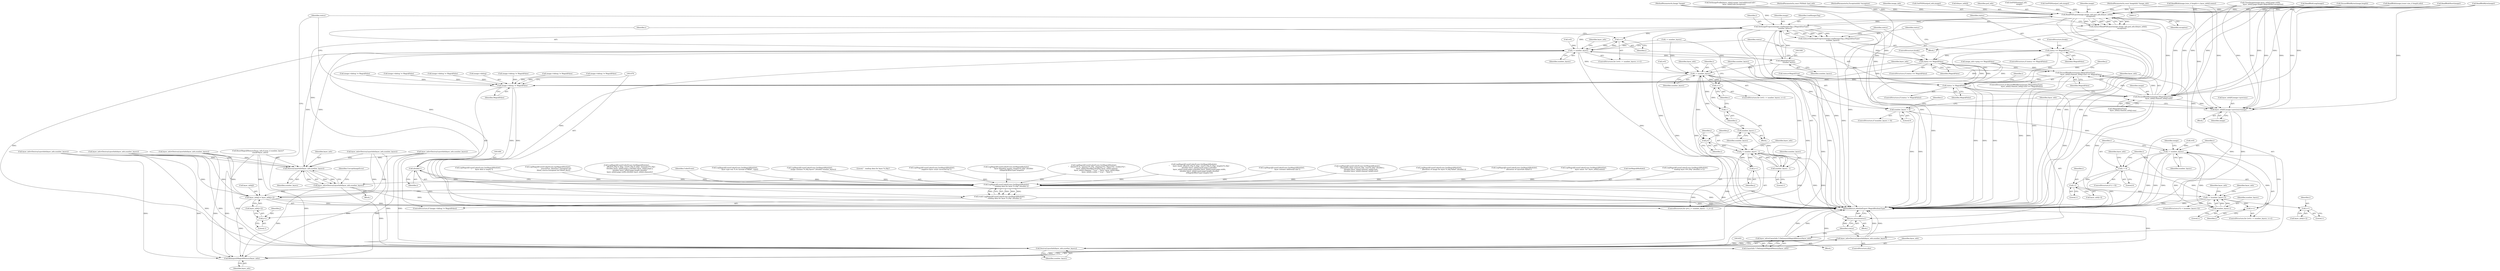 digraph "0_ImageMagick_d4ec73f866a7c42a2e7f301fcd696e5cb7a7d3ab_1@pointer" {
"1000113" [label="(MethodParameterIn,const ImageInfo *image_info)"];
"1001488" [label="(Call,ReadPSDLayer(image,image_info,psd_info,&layer_info[i],\n              exception))"];
"1001486" [label="(Call,status=ReadPSDLayer(image,image_info,psd_info,&layer_info[i],\n              exception))"];
"1001498" [label="(Call,status == MagickFalse)"];
"1001512" [label="(Call,status == MagickFalse)"];
"1001443" [label="(Call,DiscardBlobBytes(image,(MagickSizeType)\n                      layer_info[i].channel_info[j].size) == MagickFalse)"];
"1001472" [label="(Call,image->debug != MagickFalse)"];
"1001517" [label="(Call,status != MagickFalse)"];
"1001664" [label="(Return,return(status);)"];
"1001504" [label="(Call,SetImageProgress(image,LoadImagesTag,i,(MagickSizeType)\n              number_layers))"];
"1001414" [label="(Call,i++)"];
"1001411" [label="(Call,i < number_layers)"];
"1001461" [label="(Call,DestroyLayerInfo(layer_info,number_layers))"];
"1001459" [label="(Call,layer_info=DestroyLayerInfo(layer_info,number_layers))"];
"1001553" [label="(Call,layer_info[j] = layer_info[j+1])"];
"1001656" [label="(Call,RelinquishMagickMemory(layer_info))"];
"1001654" [label="(Call,(LayerInfo *) RelinquishMagickMemory(layer_info))"];
"1001652" [label="(Call,layer_info=(LayerInfo *) RelinquishMagickMemory(layer_info))"];
"1001661" [label="(Call,DestroyLayerInfo(layer_info,number_layers))"];
"1001659" [label="(Call,layer_info=DestroyLayerInfo(layer_info,number_layers))"];
"1001483" [label="(Call,(double) i)"];
"1001479" [label="(Call,LogMagickEvent(CoderEvent,GetMagickModule(),\n                \"  reading data for layer %.20g\",(double) i))"];
"1001477" [label="(Call,(void) LogMagickEvent(CoderEvent,GetMagickModule(),\n                \"  reading data for layer %.20g\",(double) i))"];
"1001508" [label="(Call,(MagickSizeType)\n              number_layers)"];
"1001525" [label="(Call,i < number_layers)"];
"1001528" [label="(Call,i++)"];
"1001543" [label="(Call,j=i)"];
"1001546" [label="(Call,j < number_layers - 1)"];
"1001551" [label="(Call,j++)"];
"1001559" [label="(Call,j+1)"];
"1001548" [label="(Call,number_layers - 1)"];
"1001562" [label="(Call,number_layers--)"];
"1001564" [label="(Call,i--)"];
"1001567" [label="(Call,number_layers > 0)"];
"1001575" [label="(Call,i < number_layers)"];
"1001582" [label="(Call,i > 0)"];
"1001596" [label="(Call,i-1)"];
"1001601" [label="(Call,i < (number_layers-1))"];
"1001578" [label="(Call,i++)"];
"1001617" [label="(Call,i+1)"];
"1001603" [label="(Call,number_layers-1)"];
"1001444" [label="(Call,DiscardBlobBytes(image,(MagickSizeType)\n                      layer_info[i].channel_info[j].size))"];
"1001643" [label="(Call,layer_info[0].image->previous=image)"];
"1001502" [label="(Call,status=SetImageProgress(image,LoadImagesTag,i,(MagickSizeType)\n              number_layers))"];
"1001658" [label="(ControlStructure,else)"];
"1001505" [label="(Identifier,image)"];
"1001552" [label="(Identifier,j)"];
"1001600" [label="(ControlStructure,if (i < (number_layers-1)))"];
"1001519" [label="(Identifier,MagickFalse)"];
"1001525" [label="(Call,i < number_layers)"];
"1001557" [label="(Call,layer_info[j+1])"];
"1001565" [label="(Identifier,i)"];
"1001610" [label="(Identifier,layer_info)"];
"1000116" [label="(MethodParameterIn,ExceptionInfo *exception)"];
"1001463" [label="(Identifier,number_layers)"];
"1001654" [label="(Call,(LayerInfo *) RelinquishMagickMemory(layer_info))"];
"1001543" [label="(Call,j=i)"];
"1001643" [label="(Call,layer_info[0].image->previous=image)"];
"1000303" [label="(Call,LogMagickEvent(CoderEvent,GetMagickModule(),\n              \"  allocation of LayerInfo failed\"))"];
"1001520" [label="(Block,)"];
"1001555" [label="(Identifier,layer_info)"];
"1001152" [label="(Call,LogMagickEvent(CoderEvent,GetMagickModule(),\n                \"      layer name: %s\",layer_info[i].name))"];
"1001597" [label="(Identifier,i)"];
"1001527" [label="(Identifier,number_layers)"];
"1001185" [label="(Call,layer_info=DestroyLayerInfo(layer_info,number_layers))"];
"1001604" [label="(Identifier,number_layers)"];
"1000437" [label="(Call,layer_info=DestroyLayerInfo(layer_info,number_layers))"];
"1001458" [label="(Block,)"];
"1001567" [label="(Call,number_layers > 0)"];
"1001481" [label="(Call,GetMagickModule())"];
"1001579" [label="(Identifier,i)"];
"1001459" [label="(Call,layer_info=DestroyLayerInfo(layer_info,number_layers))"];
"1001500" [label="(Identifier,MagickFalse)"];
"1001636" [label="(Identifier,image)"];
"1001617" [label="(Call,i+1)"];
"1001504" [label="(Call,SetImageProgress(image,LoadImagesTag,i,(MagickSizeType)\n              number_layers))"];
"1001412" [label="(Identifier,i)"];
"1000345" [label="(Call,LogMagickEvent(CoderEvent,GetMagickModule(),\n            \"  reading layer #%.20g\",(double) i+1))"];
"1001443" [label="(Call,DiscardBlobBytes(image,(MagickSizeType)\n                      layer_info[i].channel_info[j].size) == MagickFalse)"];
"1001589" [label="(Identifier,layer_info)"];
"1001274" [label="(Call,LogMagickEvent(CoderEvent,GetMagickModule(),\n                \"      layer data is empty\"))"];
"1001602" [label="(Identifier,i)"];
"1001665" [label="(Identifier,status)"];
"1001516" [label="(ControlStructure,if (status != MagickFalse))"];
"1001511" [label="(ControlStructure,if (status == MagickFalse))"];
"1001440" [label="(Identifier,j)"];
"1001582" [label="(Call,i > 0)"];
"1001618" [label="(Identifier,i)"];
"1001541" [label="(Block,)"];
"1001523" [label="(Identifier,i)"];
"1001584" [label="(Literal,0)"];
"1001483" [label="(Call,(double) i)"];
"1001581" [label="(ControlStructure,if (i > 0))"];
"1001498" [label="(Call,status == MagickFalse)"];
"1001415" [label="(Identifier,i)"];
"1001471" [label="(ControlStructure,if (image->debug != MagickFalse))"];
"1001095" [label="(Call,LogMagickEvent(CoderEvent,GetMagickModule(),\n                      \"        source(%x), dest(%x)\",(unsigned int)\n                      blend_source,(unsigned int) blend_dest))"];
"1001559" [label="(Call,j+1)"];
"1001342" [label="(Call,image->debug != MagickFalse)"];
"1001180" [label="(Call,DiscardBlobBytes(image,length))"];
"1001615" [label="(Call,layer_info[i+1])"];
"1001662" [label="(Identifier,layer_info)"];
"1001625" [label="(Identifier,layer_info)"];
"1001563" [label="(Identifier,number_layers)"];
"1001542" [label="(ControlStructure,for (j=i; j < number_layers - 1; j++))"];
"1001535" [label="(Identifier,layer_info)"];
"1001407" [label="(ControlStructure,for (i=0; i < number_layers; i++))"];
"1001124" [label="(Call,ReadBlob(image,(size_t) length++,layer_info[i].name))"];
"1001506" [label="(Identifier,LoadImagesTag)"];
"1001657" [label="(Identifier,layer_info)"];
"1001653" [label="(Identifier,layer_info)"];
"1001561" [label="(Literal,1)"];
"1001546" [label="(Call,j < number_layers - 1)"];
"1001462" [label="(Identifier,layer_info)"];
"1001551" [label="(Call,j++)"];
"1001521" [label="(ControlStructure,for (i=0; i < number_layers; i++))"];
"1001566" [label="(ControlStructure,if (number_layers > 0))"];
"1001486" [label="(Call,status=ReadPSDLayer(image,image_info,psd_info,&layer_info[i],\n              exception))"];
"1001512" [label="(Call,status == MagickFalse)"];
"1001605" [label="(Literal,1)"];
"1001472" [label="(Call,image->debug != MagickFalse)"];
"1001515" [label="(ControlStructure,break;)"];
"1001457" [label="(Identifier,MagickFalse)"];
"1001583" [label="(Identifier,i)"];
"1001507" [label="(Identifier,i)"];
"1001229" [label="(Call,ReadBlob(image,(const size_t) length,info))"];
"1001562" [label="(Call,number_layers--)"];
"1001578" [label="(Call,i++)"];
"1000456" [label="(Call,LogMagickEvent(CoderEvent,GetMagickModule(),\n            \"    offset(%.20g,%.20g), size(%.20g,%.20g), channels=%.20g\",\n            (double) layer_info[i].page.x,(double) layer_info[i].page.y,\n            (double) layer_info[i].page.height,(double)\n            layer_info[i].page.width,(double) layer_info[i].channels))"];
"1001408" [label="(Call,i=0)"];
"1001596" [label="(Call,i-1)"];
"1001479" [label="(Call,LogMagickEvent(CoderEvent,GetMagickModule(),\n                \"  reading data for layer %.20g\",(double) i))"];
"1001480" [label="(Identifier,CoderEvent)"];
"1000617" [label="(Call,LogMagickEvent(CoderEvent,GetMagickModule(),\n                \"  layer type was %.4s instead of 8BIM\", type))"];
"1001528" [label="(Call,i++)"];
"1001487" [label="(Identifier,status)"];
"1000260" [label="(Call,LogMagickEvent(CoderEvent,GetMagickModule(),\n          \"  image contains %.20g layers\",(double) number_layers))"];
"1001482" [label="(Literal,\"  reading data for layer %.20g\")"];
"1001307" [label="(Call,CloneImage(image,layer_info[i].page.width,\n          layer_info[i].page.height,MagickFalse,exception))"];
"1001660" [label="(Identifier,layer_info)"];
"1001477" [label="(Call,(void) LogMagickEvent(CoderEvent,GetMagickModule(),\n                \"  reading data for layer %.20g\",(double) i))"];
"1001529" [label="(Identifier,i)"];
"1001401" [label="(Call,image_info->ping == MagickFalse)"];
"1001652" [label="(Call,layer_info=(LayerInfo *) RelinquishMagickMemory(layer_info))"];
"1001598" [label="(Literal,1)"];
"1001549" [label="(Identifier,number_layers)"];
"1001460" [label="(Identifier,layer_info)"];
"1000237" [label="(Call,LogMagickEvent(CoderEvent,GetMagickModule(),\n              \"  negative layer count corrected for\"))"];
"1001544" [label="(Identifier,j)"];
"1000117" [label="(Block,)"];
"1001488" [label="(Call,ReadPSDLayer(image,image_info,psd_info,&layer_info[i],\n              exception))"];
"1001442" [label="(ControlStructure,if (DiscardBlobBytes(image,(MagickSizeType)\n                      layer_info[i].channel_info[j].size) == MagickFalse))"];
"1001490" [label="(Identifier,image_info)"];
"1001239" [label="(Call,i < number_layers)"];
"1001554" [label="(Call,layer_info[j])"];
"1000128" [label="(Call,GetPSDSize(psd_info,image))"];
"1001664" [label="(Return,return(status);)"];
"1001055" [label="(Call,LogMagickEvent(CoderEvent,GetMagickModule(),\n                    \"      layer blending ranges: length=%.20g\",(double)\n                    ((MagickOffsetType) length)))"];
"1001492" [label="(Call,&layer_info[i])"];
"1000201" [label="(Call,status=MagickTrue)"];
"1001491" [label="(Identifier,psd_info)"];
"1000315" [label="(Call,ResetMagickMemory(layer_info,0,(size_t) number_layers*\n        sizeof(*layer_info)))"];
"1000708" [label="(Call,LogMagickEvent(CoderEvent,GetMagickModule(),\n            \"   blend=%.4s, opacity=%.20g, clipping=%s, flags=%d, visible=%s\",\n            layer_info[i].blendkey,(double) layer_info[i].opacity,\n            layer_info[i].clipping ? \"true\" : \"false\",layer_info[i].flags,\n            layer_info[i].visible ? \"true\" : \"false\"))"];
"1001573" [label="(Identifier,i)"];
"1000622" [label="(Call,layer_info=DestroyLayerInfo(layer_info,number_layers))"];
"1001510" [label="(Identifier,number_layers)"];
"1001526" [label="(Identifier,i)"];
"1001503" [label="(Identifier,status)"];
"1001663" [label="(Identifier,number_layers)"];
"1001575" [label="(Call,i < number_layers)"];
"1001666" [label="(MethodReturn,ModuleExport MagickBooleanType)"];
"1000296" [label="(Call,image->debug != MagickFalse)"];
"1001571" [label="(ControlStructure,for (i=0; i < number_layers; i++))"];
"1001445" [label="(Identifier,image)"];
"1001550" [label="(Literal,1)"];
"1000545" [label="(Call,GetPSDSize(psd_info,\n            image))"];
"1001547" [label="(Identifier,j)"];
"1001659" [label="(Call,layer_info=DestroyLayerInfo(layer_info,number_layers))"];
"1000956" [label="(Call,LogMagickEvent(CoderEvent,GetMagickModule(),\n                    \"      layer mask: offset(%.20g,%.20g), size(%.20g,%.20g), length=%.20g\",\n                    (double) layer_info[i].mask.page.x,(double) \n                    layer_info[i].mask.page.y,(double) layer_info[i].mask.page.width,\n                    (double) layer_info[i].mask.page.height,(double)\n                    ((MagickOffsetType) length)-18))"];
"1001497" [label="(ControlStructure,if (status == MagickFalse))"];
"1000195" [label="(Call,GetPSDSize(psd_info,image))"];
"1001444" [label="(Call,DiscardBlobBytes(image,(MagickSizeType)\n                      layer_info[i].channel_info[j].size))"];
"1001461" [label="(Call,DestroyLayerInfo(layer_info,number_layers))"];
"1001569" [label="(Literal,0)"];
"1000112" [label="(MethodParameterIn,Image *image)"];
"1001485" [label="(Identifier,i)"];
"1001576" [label="(Identifier,i)"];
"1001489" [label="(Identifier,image)"];
"1000218" [label="(Call,ReadBlobShort(image))"];
"1001413" [label="(Identifier,number_layers)"];
"1001594" [label="(Call,layer_info[i-1])"];
"1001111" [label="(Call,ReadBlobByte(image))"];
"1001513" [label="(Identifier,status)"];
"1000253" [label="(Call,image->debug != MagickFalse)"];
"1001336" [label="(Call,layer_info=DestroyLayerInfo(layer_info,number_layers))"];
"1001548" [label="(Call,number_layers - 1)"];
"1001517" [label="(Call,status != MagickFalse)"];
"1001518" [label="(Identifier,status)"];
"1001496" [label="(Identifier,exception)"];
"1001375" [label="(Call,SetImageProfile(layer_info[i].image,\"psd:additional-info\",\n              layer_info[i].info,exception))"];
"1001473" [label="(Call,image->debug)"];
"1001603" [label="(Call,number_layers-1)"];
"1001651" [label="(Identifier,image)"];
"1001570" [label="(Block,)"];
"1000768" [label="(Call,LogMagickEvent(CoderEvent,GetMagickModule(),\n                \"    layer contains additional info\"))"];
"1001619" [label="(Literal,1)"];
"1000751" [label="(Call,ReadBlobLong(image))"];
"1001414" [label="(Call,i++)"];
"1000701" [label="(Call,image->debug != MagickFalse)"];
"1000556" [label="(Call,LogMagickEvent(CoderEvent,GetMagickModule(),\n              \"    channel[%.20g]: type=%.20g, size=%.20g\",(double) j,\n              (double) layer_info[i].channel_info[j].type,\n              (double) layer_info[i].channel_info[j].size))"];
"1001601" [label="(Call,i < (number_layers-1))"];
"1001411" [label="(Call,i < number_layers)"];
"1001560" [label="(Identifier,j)"];
"1001446" [label="(Call,(MagickSizeType)\n                      layer_info[i].channel_info[j].size)"];
"1001421" [label="(Identifier,layer_info)"];
"1001465" [label="(Identifier,CorruptImageError)"];
"1001499" [label="(Identifier,status)"];
"1001508" [label="(Call,(MagickSizeType)\n              number_layers)"];
"1000113" [label="(MethodParameterIn,const ImageInfo *image_info)"];
"1001545" [label="(Identifier,i)"];
"1000114" [label="(MethodParameterIn,const PSDInfo *psd_info)"];
"1001564" [label="(Call,i--)"];
"1001267" [label="(Call,image->debug != MagickFalse)"];
"1001416" [label="(Block,)"];
"1001644" [label="(Call,layer_info[0].image->previous)"];
"1001522" [label="(Call,i=0)"];
"1001656" [label="(Call,RelinquishMagickMemory(layer_info))"];
"1001572" [label="(Call,i=0)"];
"1001501" [label="(ControlStructure,break;)"];
"1001553" [label="(Call,layer_info[j] = layer_info[j+1])"];
"1001568" [label="(Identifier,number_layers)"];
"1001145" [label="(Call,image->debug != MagickFalse)"];
"1001577" [label="(Identifier,number_layers)"];
"1001502" [label="(Call,status=SetImageProgress(image,LoadImagesTag,i,(MagickSizeType)\n              number_layers))"];
"1001661" [label="(Call,DestroyLayerInfo(layer_info,number_layers))"];
"1001514" [label="(Identifier,MagickFalse)"];
"1001349" [label="(Call,LogMagickEvent(CoderEvent,GetMagickModule(),\n                \"  allocation of image for layer %.20g failed\",(double) i))"];
"1001022" [label="(Call,layer_info=DestroyLayerInfo(layer_info,number_layers))"];
"1001476" [label="(Identifier,MagickFalse)"];
"1000113" -> "1000111"  [label="AST: "];
"1000113" -> "1001666"  [label="DDG: "];
"1000113" -> "1001488"  [label="DDG: "];
"1001488" -> "1001486"  [label="AST: "];
"1001488" -> "1001496"  [label="CFG: "];
"1001489" -> "1001488"  [label="AST: "];
"1001490" -> "1001488"  [label="AST: "];
"1001491" -> "1001488"  [label="AST: "];
"1001492" -> "1001488"  [label="AST: "];
"1001496" -> "1001488"  [label="AST: "];
"1001486" -> "1001488"  [label="CFG: "];
"1001488" -> "1001666"  [label="DDG: "];
"1001488" -> "1001666"  [label="DDG: "];
"1001488" -> "1001666"  [label="DDG: "];
"1001488" -> "1001666"  [label="DDG: "];
"1001488" -> "1001666"  [label="DDG: "];
"1001488" -> "1001486"  [label="DDG: "];
"1001488" -> "1001486"  [label="DDG: "];
"1001488" -> "1001486"  [label="DDG: "];
"1001488" -> "1001486"  [label="DDG: "];
"1001488" -> "1001486"  [label="DDG: "];
"1000218" -> "1001488"  [label="DDG: "];
"1001229" -> "1001488"  [label="DDG: "];
"1001444" -> "1001488"  [label="DDG: "];
"1001124" -> "1001488"  [label="DDG: "];
"1001111" -> "1001488"  [label="DDG: "];
"1001307" -> "1001488"  [label="DDG: "];
"1001307" -> "1001488"  [label="DDG: "];
"1001180" -> "1001488"  [label="DDG: "];
"1001504" -> "1001488"  [label="DDG: "];
"1000751" -> "1001488"  [label="DDG: "];
"1000112" -> "1001488"  [label="DDG: "];
"1000545" -> "1001488"  [label="DDG: "];
"1000128" -> "1001488"  [label="DDG: "];
"1000195" -> "1001488"  [label="DDG: "];
"1000114" -> "1001488"  [label="DDG: "];
"1001375" -> "1001488"  [label="DDG: "];
"1000116" -> "1001488"  [label="DDG: "];
"1001488" -> "1001504"  [label="DDG: "];
"1001488" -> "1001643"  [label="DDG: "];
"1001486" -> "1001416"  [label="AST: "];
"1001487" -> "1001486"  [label="AST: "];
"1001499" -> "1001486"  [label="CFG: "];
"1001486" -> "1001666"  [label="DDG: "];
"1001486" -> "1001498"  [label="DDG: "];
"1001498" -> "1001497"  [label="AST: "];
"1001498" -> "1001500"  [label="CFG: "];
"1001499" -> "1001498"  [label="AST: "];
"1001500" -> "1001498"  [label="AST: "];
"1001501" -> "1001498"  [label="CFG: "];
"1001503" -> "1001498"  [label="CFG: "];
"1001498" -> "1001666"  [label="DDG: "];
"1001472" -> "1001498"  [label="DDG: "];
"1001498" -> "1001512"  [label="DDG: "];
"1001498" -> "1001517"  [label="DDG: "];
"1001498" -> "1001517"  [label="DDG: "];
"1001512" -> "1001511"  [label="AST: "];
"1001512" -> "1001514"  [label="CFG: "];
"1001513" -> "1001512"  [label="AST: "];
"1001514" -> "1001512"  [label="AST: "];
"1001515" -> "1001512"  [label="CFG: "];
"1001415" -> "1001512"  [label="CFG: "];
"1001512" -> "1001666"  [label="DDG: "];
"1001512" -> "1001443"  [label="DDG: "];
"1001512" -> "1001472"  [label="DDG: "];
"1001502" -> "1001512"  [label="DDG: "];
"1001512" -> "1001517"  [label="DDG: "];
"1001512" -> "1001517"  [label="DDG: "];
"1001443" -> "1001442"  [label="AST: "];
"1001443" -> "1001457"  [label="CFG: "];
"1001444" -> "1001443"  [label="AST: "];
"1001457" -> "1001443"  [label="AST: "];
"1001460" -> "1001443"  [label="CFG: "];
"1001440" -> "1001443"  [label="CFG: "];
"1001443" -> "1001666"  [label="DDG: "];
"1001443" -> "1001666"  [label="DDG: "];
"1001444" -> "1001443"  [label="DDG: "];
"1001444" -> "1001443"  [label="DDG: "];
"1001401" -> "1001443"  [label="DDG: "];
"1001443" -> "1001472"  [label="DDG: "];
"1001443" -> "1001517"  [label="DDG: "];
"1001472" -> "1001471"  [label="AST: "];
"1001472" -> "1001476"  [label="CFG: "];
"1001473" -> "1001472"  [label="AST: "];
"1001476" -> "1001472"  [label="AST: "];
"1001478" -> "1001472"  [label="CFG: "];
"1001487" -> "1001472"  [label="CFG: "];
"1001472" -> "1001666"  [label="DDG: "];
"1001472" -> "1001666"  [label="DDG: "];
"1001267" -> "1001472"  [label="DDG: "];
"1001145" -> "1001472"  [label="DDG: "];
"1000253" -> "1001472"  [label="DDG: "];
"1001342" -> "1001472"  [label="DDG: "];
"1000701" -> "1001472"  [label="DDG: "];
"1000296" -> "1001472"  [label="DDG: "];
"1001401" -> "1001472"  [label="DDG: "];
"1001517" -> "1001516"  [label="AST: "];
"1001517" -> "1001519"  [label="CFG: "];
"1001518" -> "1001517"  [label="AST: "];
"1001519" -> "1001517"  [label="AST: "];
"1001523" -> "1001517"  [label="CFG: "];
"1001660" -> "1001517"  [label="CFG: "];
"1001517" -> "1001666"  [label="DDG: "];
"1001517" -> "1001666"  [label="DDG: "];
"1001517" -> "1001666"  [label="DDG: "];
"1000201" -> "1001517"  [label="DDG: "];
"1001401" -> "1001517"  [label="DDG: "];
"1001517" -> "1001664"  [label="DDG: "];
"1001664" -> "1000117"  [label="AST: "];
"1001664" -> "1001665"  [label="CFG: "];
"1001665" -> "1001664"  [label="AST: "];
"1001666" -> "1001664"  [label="CFG: "];
"1001664" -> "1001666"  [label="DDG: "];
"1001665" -> "1001664"  [label="DDG: "];
"1000201" -> "1001664"  [label="DDG: "];
"1001504" -> "1001502"  [label="AST: "];
"1001504" -> "1001508"  [label="CFG: "];
"1001505" -> "1001504"  [label="AST: "];
"1001506" -> "1001504"  [label="AST: "];
"1001507" -> "1001504"  [label="AST: "];
"1001508" -> "1001504"  [label="AST: "];
"1001502" -> "1001504"  [label="CFG: "];
"1001504" -> "1001666"  [label="DDG: "];
"1001504" -> "1001666"  [label="DDG: "];
"1001504" -> "1001666"  [label="DDG: "];
"1001504" -> "1001666"  [label="DDG: "];
"1001504" -> "1001414"  [label="DDG: "];
"1001504" -> "1001444"  [label="DDG: "];
"1001504" -> "1001502"  [label="DDG: "];
"1001504" -> "1001502"  [label="DDG: "];
"1001504" -> "1001502"  [label="DDG: "];
"1001504" -> "1001502"  [label="DDG: "];
"1000112" -> "1001504"  [label="DDG: "];
"1001411" -> "1001504"  [label="DDG: "];
"1001483" -> "1001504"  [label="DDG: "];
"1001508" -> "1001504"  [label="DDG: "];
"1001504" -> "1001643"  [label="DDG: "];
"1001414" -> "1001407"  [label="AST: "];
"1001414" -> "1001415"  [label="CFG: "];
"1001415" -> "1001414"  [label="AST: "];
"1001412" -> "1001414"  [label="CFG: "];
"1001414" -> "1001411"  [label="DDG: "];
"1001411" -> "1001414"  [label="DDG: "];
"1001411" -> "1001407"  [label="AST: "];
"1001411" -> "1001413"  [label="CFG: "];
"1001412" -> "1001411"  [label="AST: "];
"1001413" -> "1001411"  [label="AST: "];
"1001421" -> "1001411"  [label="CFG: "];
"1001518" -> "1001411"  [label="CFG: "];
"1001411" -> "1001666"  [label="DDG: "];
"1001411" -> "1001666"  [label="DDG: "];
"1001408" -> "1001411"  [label="DDG: "];
"1001461" -> "1001411"  [label="DDG: "];
"1001508" -> "1001411"  [label="DDG: "];
"1001239" -> "1001411"  [label="DDG: "];
"1001411" -> "1001461"  [label="DDG: "];
"1001411" -> "1001483"  [label="DDG: "];
"1001411" -> "1001508"  [label="DDG: "];
"1001411" -> "1001525"  [label="DDG: "];
"1001411" -> "1001661"  [label="DDG: "];
"1001461" -> "1001459"  [label="AST: "];
"1001461" -> "1001463"  [label="CFG: "];
"1001462" -> "1001461"  [label="AST: "];
"1001463" -> "1001461"  [label="AST: "];
"1001459" -> "1001461"  [label="CFG: "];
"1001461" -> "1001459"  [label="DDG: "];
"1001461" -> "1001459"  [label="DDG: "];
"1001185" -> "1001461"  [label="DDG: "];
"1001336" -> "1001461"  [label="DDG: "];
"1000315" -> "1001461"  [label="DDG: "];
"1000437" -> "1001461"  [label="DDG: "];
"1001022" -> "1001461"  [label="DDG: "];
"1001459" -> "1001461"  [label="DDG: "];
"1000622" -> "1001461"  [label="DDG: "];
"1001459" -> "1001458"  [label="AST: "];
"1001460" -> "1001459"  [label="AST: "];
"1001465" -> "1001459"  [label="CFG: "];
"1001459" -> "1001666"  [label="DDG: "];
"1001459" -> "1001553"  [label="DDG: "];
"1001459" -> "1001656"  [label="DDG: "];
"1001459" -> "1001661"  [label="DDG: "];
"1001553" -> "1001542"  [label="AST: "];
"1001553" -> "1001557"  [label="CFG: "];
"1001554" -> "1001553"  [label="AST: "];
"1001557" -> "1001553"  [label="AST: "];
"1001552" -> "1001553"  [label="CFG: "];
"1001553" -> "1001666"  [label="DDG: "];
"1001553" -> "1001666"  [label="DDG: "];
"1001185" -> "1001553"  [label="DDG: "];
"1001336" -> "1001553"  [label="DDG: "];
"1000315" -> "1001553"  [label="DDG: "];
"1000437" -> "1001553"  [label="DDG: "];
"1001022" -> "1001553"  [label="DDG: "];
"1000622" -> "1001553"  [label="DDG: "];
"1001553" -> "1001656"  [label="DDG: "];
"1001656" -> "1001654"  [label="AST: "];
"1001656" -> "1001657"  [label="CFG: "];
"1001657" -> "1001656"  [label="AST: "];
"1001654" -> "1001656"  [label="CFG: "];
"1001656" -> "1001654"  [label="DDG: "];
"1001185" -> "1001656"  [label="DDG: "];
"1001336" -> "1001656"  [label="DDG: "];
"1000315" -> "1001656"  [label="DDG: "];
"1000437" -> "1001656"  [label="DDG: "];
"1001022" -> "1001656"  [label="DDG: "];
"1000622" -> "1001656"  [label="DDG: "];
"1001654" -> "1001652"  [label="AST: "];
"1001655" -> "1001654"  [label="AST: "];
"1001652" -> "1001654"  [label="CFG: "];
"1001654" -> "1001666"  [label="DDG: "];
"1001654" -> "1001652"  [label="DDG: "];
"1001652" -> "1001520"  [label="AST: "];
"1001653" -> "1001652"  [label="AST: "];
"1001665" -> "1001652"  [label="CFG: "];
"1001652" -> "1001666"  [label="DDG: "];
"1001652" -> "1001666"  [label="DDG: "];
"1001661" -> "1001659"  [label="AST: "];
"1001661" -> "1001663"  [label="CFG: "];
"1001662" -> "1001661"  [label="AST: "];
"1001663" -> "1001661"  [label="AST: "];
"1001659" -> "1001661"  [label="CFG: "];
"1001661" -> "1001666"  [label="DDG: "];
"1001661" -> "1001659"  [label="DDG: "];
"1001661" -> "1001659"  [label="DDG: "];
"1001185" -> "1001661"  [label="DDG: "];
"1001336" -> "1001661"  [label="DDG: "];
"1000315" -> "1001661"  [label="DDG: "];
"1000437" -> "1001661"  [label="DDG: "];
"1001022" -> "1001661"  [label="DDG: "];
"1000622" -> "1001661"  [label="DDG: "];
"1001508" -> "1001661"  [label="DDG: "];
"1001239" -> "1001661"  [label="DDG: "];
"1001659" -> "1001658"  [label="AST: "];
"1001660" -> "1001659"  [label="AST: "];
"1001665" -> "1001659"  [label="CFG: "];
"1001659" -> "1001666"  [label="DDG: "];
"1001659" -> "1001666"  [label="DDG: "];
"1001483" -> "1001479"  [label="AST: "];
"1001483" -> "1001485"  [label="CFG: "];
"1001484" -> "1001483"  [label="AST: "];
"1001485" -> "1001483"  [label="AST: "];
"1001479" -> "1001483"  [label="CFG: "];
"1001483" -> "1001666"  [label="DDG: "];
"1001483" -> "1001479"  [label="DDG: "];
"1001479" -> "1001477"  [label="AST: "];
"1001480" -> "1001479"  [label="AST: "];
"1001481" -> "1001479"  [label="AST: "];
"1001482" -> "1001479"  [label="AST: "];
"1001477" -> "1001479"  [label="CFG: "];
"1001479" -> "1001666"  [label="DDG: "];
"1001479" -> "1001666"  [label="DDG: "];
"1001479" -> "1001666"  [label="DDG: "];
"1001479" -> "1001477"  [label="DDG: "];
"1001479" -> "1001477"  [label="DDG: "];
"1001479" -> "1001477"  [label="DDG: "];
"1001479" -> "1001477"  [label="DDG: "];
"1001274" -> "1001479"  [label="DDG: "];
"1000708" -> "1001479"  [label="DDG: "];
"1000456" -> "1001479"  [label="DDG: "];
"1001055" -> "1001479"  [label="DDG: "];
"1000237" -> "1001479"  [label="DDG: "];
"1000956" -> "1001479"  [label="DDG: "];
"1001152" -> "1001479"  [label="DDG: "];
"1001095" -> "1001479"  [label="DDG: "];
"1000617" -> "1001479"  [label="DDG: "];
"1000303" -> "1001479"  [label="DDG: "];
"1001349" -> "1001479"  [label="DDG: "];
"1000556" -> "1001479"  [label="DDG: "];
"1000768" -> "1001479"  [label="DDG: "];
"1000260" -> "1001479"  [label="DDG: "];
"1000345" -> "1001479"  [label="DDG: "];
"1001477" -> "1001471"  [label="AST: "];
"1001478" -> "1001477"  [label="AST: "];
"1001487" -> "1001477"  [label="CFG: "];
"1001477" -> "1001666"  [label="DDG: "];
"1001477" -> "1001666"  [label="DDG: "];
"1001508" -> "1001510"  [label="CFG: "];
"1001509" -> "1001508"  [label="AST: "];
"1001510" -> "1001508"  [label="AST: "];
"1001508" -> "1001525"  [label="DDG: "];
"1001525" -> "1001521"  [label="AST: "];
"1001525" -> "1001527"  [label="CFG: "];
"1001526" -> "1001525"  [label="AST: "];
"1001527" -> "1001525"  [label="AST: "];
"1001535" -> "1001525"  [label="CFG: "];
"1001568" -> "1001525"  [label="CFG: "];
"1001525" -> "1001666"  [label="DDG: "];
"1001525" -> "1001666"  [label="DDG: "];
"1001528" -> "1001525"  [label="DDG: "];
"1001522" -> "1001525"  [label="DDG: "];
"1001562" -> "1001525"  [label="DDG: "];
"1001239" -> "1001525"  [label="DDG: "];
"1001525" -> "1001528"  [label="DDG: "];
"1001525" -> "1001543"  [label="DDG: "];
"1001525" -> "1001548"  [label="DDG: "];
"1001525" -> "1001564"  [label="DDG: "];
"1001525" -> "1001567"  [label="DDG: "];
"1001528" -> "1001521"  [label="AST: "];
"1001528" -> "1001529"  [label="CFG: "];
"1001529" -> "1001528"  [label="AST: "];
"1001526" -> "1001528"  [label="CFG: "];
"1001564" -> "1001528"  [label="DDG: "];
"1001543" -> "1001542"  [label="AST: "];
"1001543" -> "1001545"  [label="CFG: "];
"1001544" -> "1001543"  [label="AST: "];
"1001545" -> "1001543"  [label="AST: "];
"1001547" -> "1001543"  [label="CFG: "];
"1001543" -> "1001546"  [label="DDG: "];
"1001546" -> "1001542"  [label="AST: "];
"1001546" -> "1001548"  [label="CFG: "];
"1001547" -> "1001546"  [label="AST: "];
"1001548" -> "1001546"  [label="AST: "];
"1001555" -> "1001546"  [label="CFG: "];
"1001563" -> "1001546"  [label="CFG: "];
"1001546" -> "1001666"  [label="DDG: "];
"1001546" -> "1001666"  [label="DDG: "];
"1001546" -> "1001666"  [label="DDG: "];
"1001551" -> "1001546"  [label="DDG: "];
"1001548" -> "1001546"  [label="DDG: "];
"1001548" -> "1001546"  [label="DDG: "];
"1001546" -> "1001551"  [label="DDG: "];
"1001546" -> "1001559"  [label="DDG: "];
"1001551" -> "1001542"  [label="AST: "];
"1001551" -> "1001552"  [label="CFG: "];
"1001552" -> "1001551"  [label="AST: "];
"1001547" -> "1001551"  [label="CFG: "];
"1001559" -> "1001557"  [label="AST: "];
"1001559" -> "1001561"  [label="CFG: "];
"1001560" -> "1001559"  [label="AST: "];
"1001561" -> "1001559"  [label="AST: "];
"1001557" -> "1001559"  [label="CFG: "];
"1001548" -> "1001550"  [label="CFG: "];
"1001549" -> "1001548"  [label="AST: "];
"1001550" -> "1001548"  [label="AST: "];
"1001548" -> "1001562"  [label="DDG: "];
"1001562" -> "1001541"  [label="AST: "];
"1001562" -> "1001563"  [label="CFG: "];
"1001563" -> "1001562"  [label="AST: "];
"1001565" -> "1001562"  [label="CFG: "];
"1001564" -> "1001541"  [label="AST: "];
"1001564" -> "1001565"  [label="CFG: "];
"1001565" -> "1001564"  [label="AST: "];
"1001529" -> "1001564"  [label="CFG: "];
"1001567" -> "1001566"  [label="AST: "];
"1001567" -> "1001569"  [label="CFG: "];
"1001568" -> "1001567"  [label="AST: "];
"1001569" -> "1001567"  [label="AST: "];
"1001573" -> "1001567"  [label="CFG: "];
"1001653" -> "1001567"  [label="CFG: "];
"1001567" -> "1001666"  [label="DDG: "];
"1001567" -> "1001666"  [label="DDG: "];
"1001567" -> "1001575"  [label="DDG: "];
"1001575" -> "1001571"  [label="AST: "];
"1001575" -> "1001577"  [label="CFG: "];
"1001576" -> "1001575"  [label="AST: "];
"1001577" -> "1001575"  [label="AST: "];
"1001583" -> "1001575"  [label="CFG: "];
"1001636" -> "1001575"  [label="CFG: "];
"1001575" -> "1001666"  [label="DDG: "];
"1001575" -> "1001666"  [label="DDG: "];
"1001575" -> "1001666"  [label="DDG: "];
"1001572" -> "1001575"  [label="DDG: "];
"1001578" -> "1001575"  [label="DDG: "];
"1001603" -> "1001575"  [label="DDG: "];
"1001575" -> "1001582"  [label="DDG: "];
"1001575" -> "1001603"  [label="DDG: "];
"1001582" -> "1001581"  [label="AST: "];
"1001582" -> "1001584"  [label="CFG: "];
"1001583" -> "1001582"  [label="AST: "];
"1001584" -> "1001582"  [label="AST: "];
"1001589" -> "1001582"  [label="CFG: "];
"1001602" -> "1001582"  [label="CFG: "];
"1001582" -> "1001666"  [label="DDG: "];
"1001582" -> "1001596"  [label="DDG: "];
"1001582" -> "1001601"  [label="DDG: "];
"1001596" -> "1001594"  [label="AST: "];
"1001596" -> "1001598"  [label="CFG: "];
"1001597" -> "1001596"  [label="AST: "];
"1001598" -> "1001596"  [label="AST: "];
"1001594" -> "1001596"  [label="CFG: "];
"1001596" -> "1001601"  [label="DDG: "];
"1001601" -> "1001600"  [label="AST: "];
"1001601" -> "1001603"  [label="CFG: "];
"1001602" -> "1001601"  [label="AST: "];
"1001603" -> "1001601"  [label="AST: "];
"1001610" -> "1001601"  [label="CFG: "];
"1001625" -> "1001601"  [label="CFG: "];
"1001601" -> "1001666"  [label="DDG: "];
"1001601" -> "1001666"  [label="DDG: "];
"1001601" -> "1001578"  [label="DDG: "];
"1001603" -> "1001601"  [label="DDG: "];
"1001603" -> "1001601"  [label="DDG: "];
"1001601" -> "1001617"  [label="DDG: "];
"1001578" -> "1001571"  [label="AST: "];
"1001578" -> "1001579"  [label="CFG: "];
"1001579" -> "1001578"  [label="AST: "];
"1001576" -> "1001578"  [label="CFG: "];
"1001617" -> "1001615"  [label="AST: "];
"1001617" -> "1001619"  [label="CFG: "];
"1001618" -> "1001617"  [label="AST: "];
"1001619" -> "1001617"  [label="AST: "];
"1001615" -> "1001617"  [label="CFG: "];
"1001603" -> "1001605"  [label="CFG: "];
"1001604" -> "1001603"  [label="AST: "];
"1001605" -> "1001603"  [label="AST: "];
"1001444" -> "1001446"  [label="CFG: "];
"1001445" -> "1001444"  [label="AST: "];
"1001446" -> "1001444"  [label="AST: "];
"1001457" -> "1001444"  [label="CFG: "];
"1001444" -> "1001666"  [label="DDG: "];
"1001444" -> "1001666"  [label="DDG: "];
"1000218" -> "1001444"  [label="DDG: "];
"1001229" -> "1001444"  [label="DDG: "];
"1001124" -> "1001444"  [label="DDG: "];
"1001111" -> "1001444"  [label="DDG: "];
"1001307" -> "1001444"  [label="DDG: "];
"1001180" -> "1001444"  [label="DDG: "];
"1000751" -> "1001444"  [label="DDG: "];
"1000112" -> "1001444"  [label="DDG: "];
"1001446" -> "1001444"  [label="DDG: "];
"1001444" -> "1001643"  [label="DDG: "];
"1001643" -> "1001570"  [label="AST: "];
"1001643" -> "1001651"  [label="CFG: "];
"1001644" -> "1001643"  [label="AST: "];
"1001651" -> "1001643"  [label="AST: "];
"1001653" -> "1001643"  [label="CFG: "];
"1001643" -> "1001666"  [label="DDG: "];
"1001643" -> "1001666"  [label="DDG: "];
"1000218" -> "1001643"  [label="DDG: "];
"1001229" -> "1001643"  [label="DDG: "];
"1001124" -> "1001643"  [label="DDG: "];
"1001111" -> "1001643"  [label="DDG: "];
"1001307" -> "1001643"  [label="DDG: "];
"1001180" -> "1001643"  [label="DDG: "];
"1000751" -> "1001643"  [label="DDG: "];
"1000112" -> "1001643"  [label="DDG: "];
"1001502" -> "1001416"  [label="AST: "];
"1001503" -> "1001502"  [label="AST: "];
"1001513" -> "1001502"  [label="CFG: "];
"1001502" -> "1001666"  [label="DDG: "];
}
